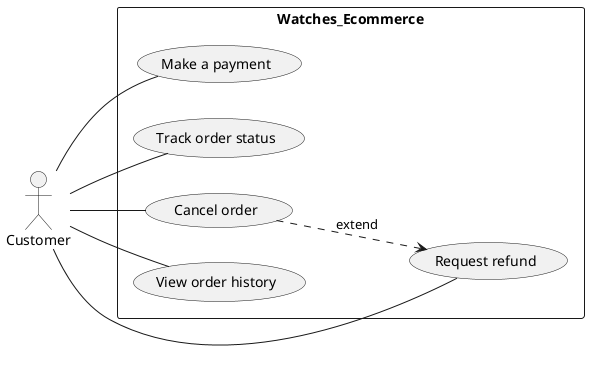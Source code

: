 @startuml Watches_Ecommerce_Sprint3
left to right direction
actor Customer

rectangle "Watches_Ecommerce" {
  usecase "Make a payment" as UC_Payment
  usecase "Track order status" as UC_TrackOrder
  usecase "Cancel order" as UC_CancelOrder
  usecase "View order history" as UC_OrderHistory
  usecase "Request refund" as UC_RequestRefund

  UC_CancelOrder ..> UC_RequestRefund : "«extend»"
}

Customer -- UC_Payment
Customer -- UC_TrackOrder
Customer -- UC_CancelOrder
Customer -- UC_OrderHistory
Customer -- UC_RequestRefund
@enduml
